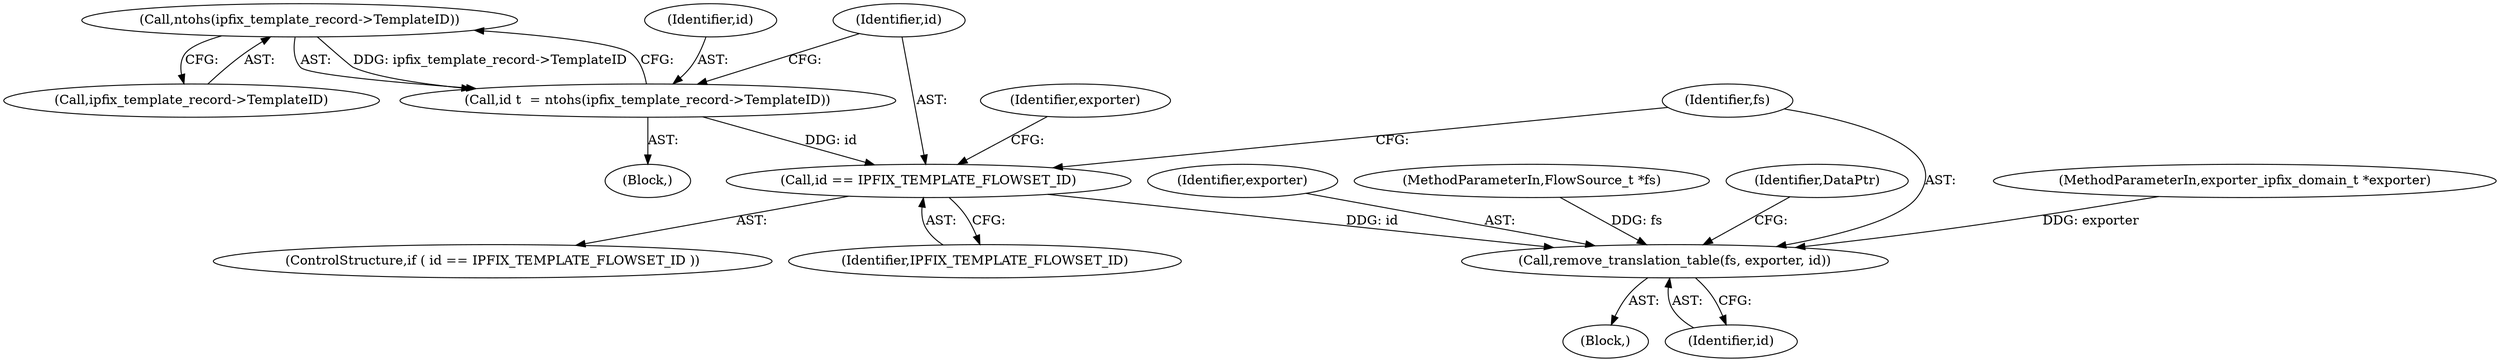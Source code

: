 digraph "0_nfdump_3b006ededaf351f1723aea6c727c9edd1b1fff9b_0@pointer" {
"1000142" [label="(Call,ntohs(ipfix_template_record->TemplateID))"];
"1000140" [label="(Call,id \t  = ntohs(ipfix_template_record->TemplateID))"];
"1000147" [label="(Call,id == IPFIX_TEMPLATE_FLOWSET_ID)"];
"1000157" [label="(Call,remove_translation_table(fs, exporter, id))"];
"1000158" [label="(Identifier,fs)"];
"1000102" [label="(MethodParameterIn,exporter_ipfix_domain_t *exporter)"];
"1000110" [label="(Block,)"];
"1000148" [label="(Identifier,id)"];
"1000157" [label="(Call,remove_translation_table(fs, exporter, id))"];
"1000140" [label="(Call,id \t  = ntohs(ipfix_template_record->TemplateID))"];
"1000159" [label="(Identifier,exporter)"];
"1000147" [label="(Call,id == IPFIX_TEMPLATE_FLOWSET_ID)"];
"1000142" [label="(Call,ntohs(ipfix_template_record->TemplateID))"];
"1000152" [label="(Identifier,exporter)"];
"1000156" [label="(Block,)"];
"1000160" [label="(Identifier,id)"];
"1000105" [label="(MethodParameterIn,FlowSource_t *fs)"];
"1000149" [label="(Identifier,IPFIX_TEMPLATE_FLOWSET_ID)"];
"1000141" [label="(Identifier,id)"];
"1000143" [label="(Call,ipfix_template_record->TemplateID)"];
"1000146" [label="(ControlStructure,if ( id == IPFIX_TEMPLATE_FLOWSET_ID ))"];
"1000162" [label="(Identifier,DataPtr)"];
"1000142" -> "1000140"  [label="AST: "];
"1000142" -> "1000143"  [label="CFG: "];
"1000143" -> "1000142"  [label="AST: "];
"1000140" -> "1000142"  [label="CFG: "];
"1000142" -> "1000140"  [label="DDG: ipfix_template_record->TemplateID"];
"1000140" -> "1000110"  [label="AST: "];
"1000141" -> "1000140"  [label="AST: "];
"1000148" -> "1000140"  [label="CFG: "];
"1000140" -> "1000147"  [label="DDG: id"];
"1000147" -> "1000146"  [label="AST: "];
"1000147" -> "1000149"  [label="CFG: "];
"1000148" -> "1000147"  [label="AST: "];
"1000149" -> "1000147"  [label="AST: "];
"1000152" -> "1000147"  [label="CFG: "];
"1000158" -> "1000147"  [label="CFG: "];
"1000147" -> "1000157"  [label="DDG: id"];
"1000157" -> "1000156"  [label="AST: "];
"1000157" -> "1000160"  [label="CFG: "];
"1000158" -> "1000157"  [label="AST: "];
"1000159" -> "1000157"  [label="AST: "];
"1000160" -> "1000157"  [label="AST: "];
"1000162" -> "1000157"  [label="CFG: "];
"1000105" -> "1000157"  [label="DDG: fs"];
"1000102" -> "1000157"  [label="DDG: exporter"];
}
